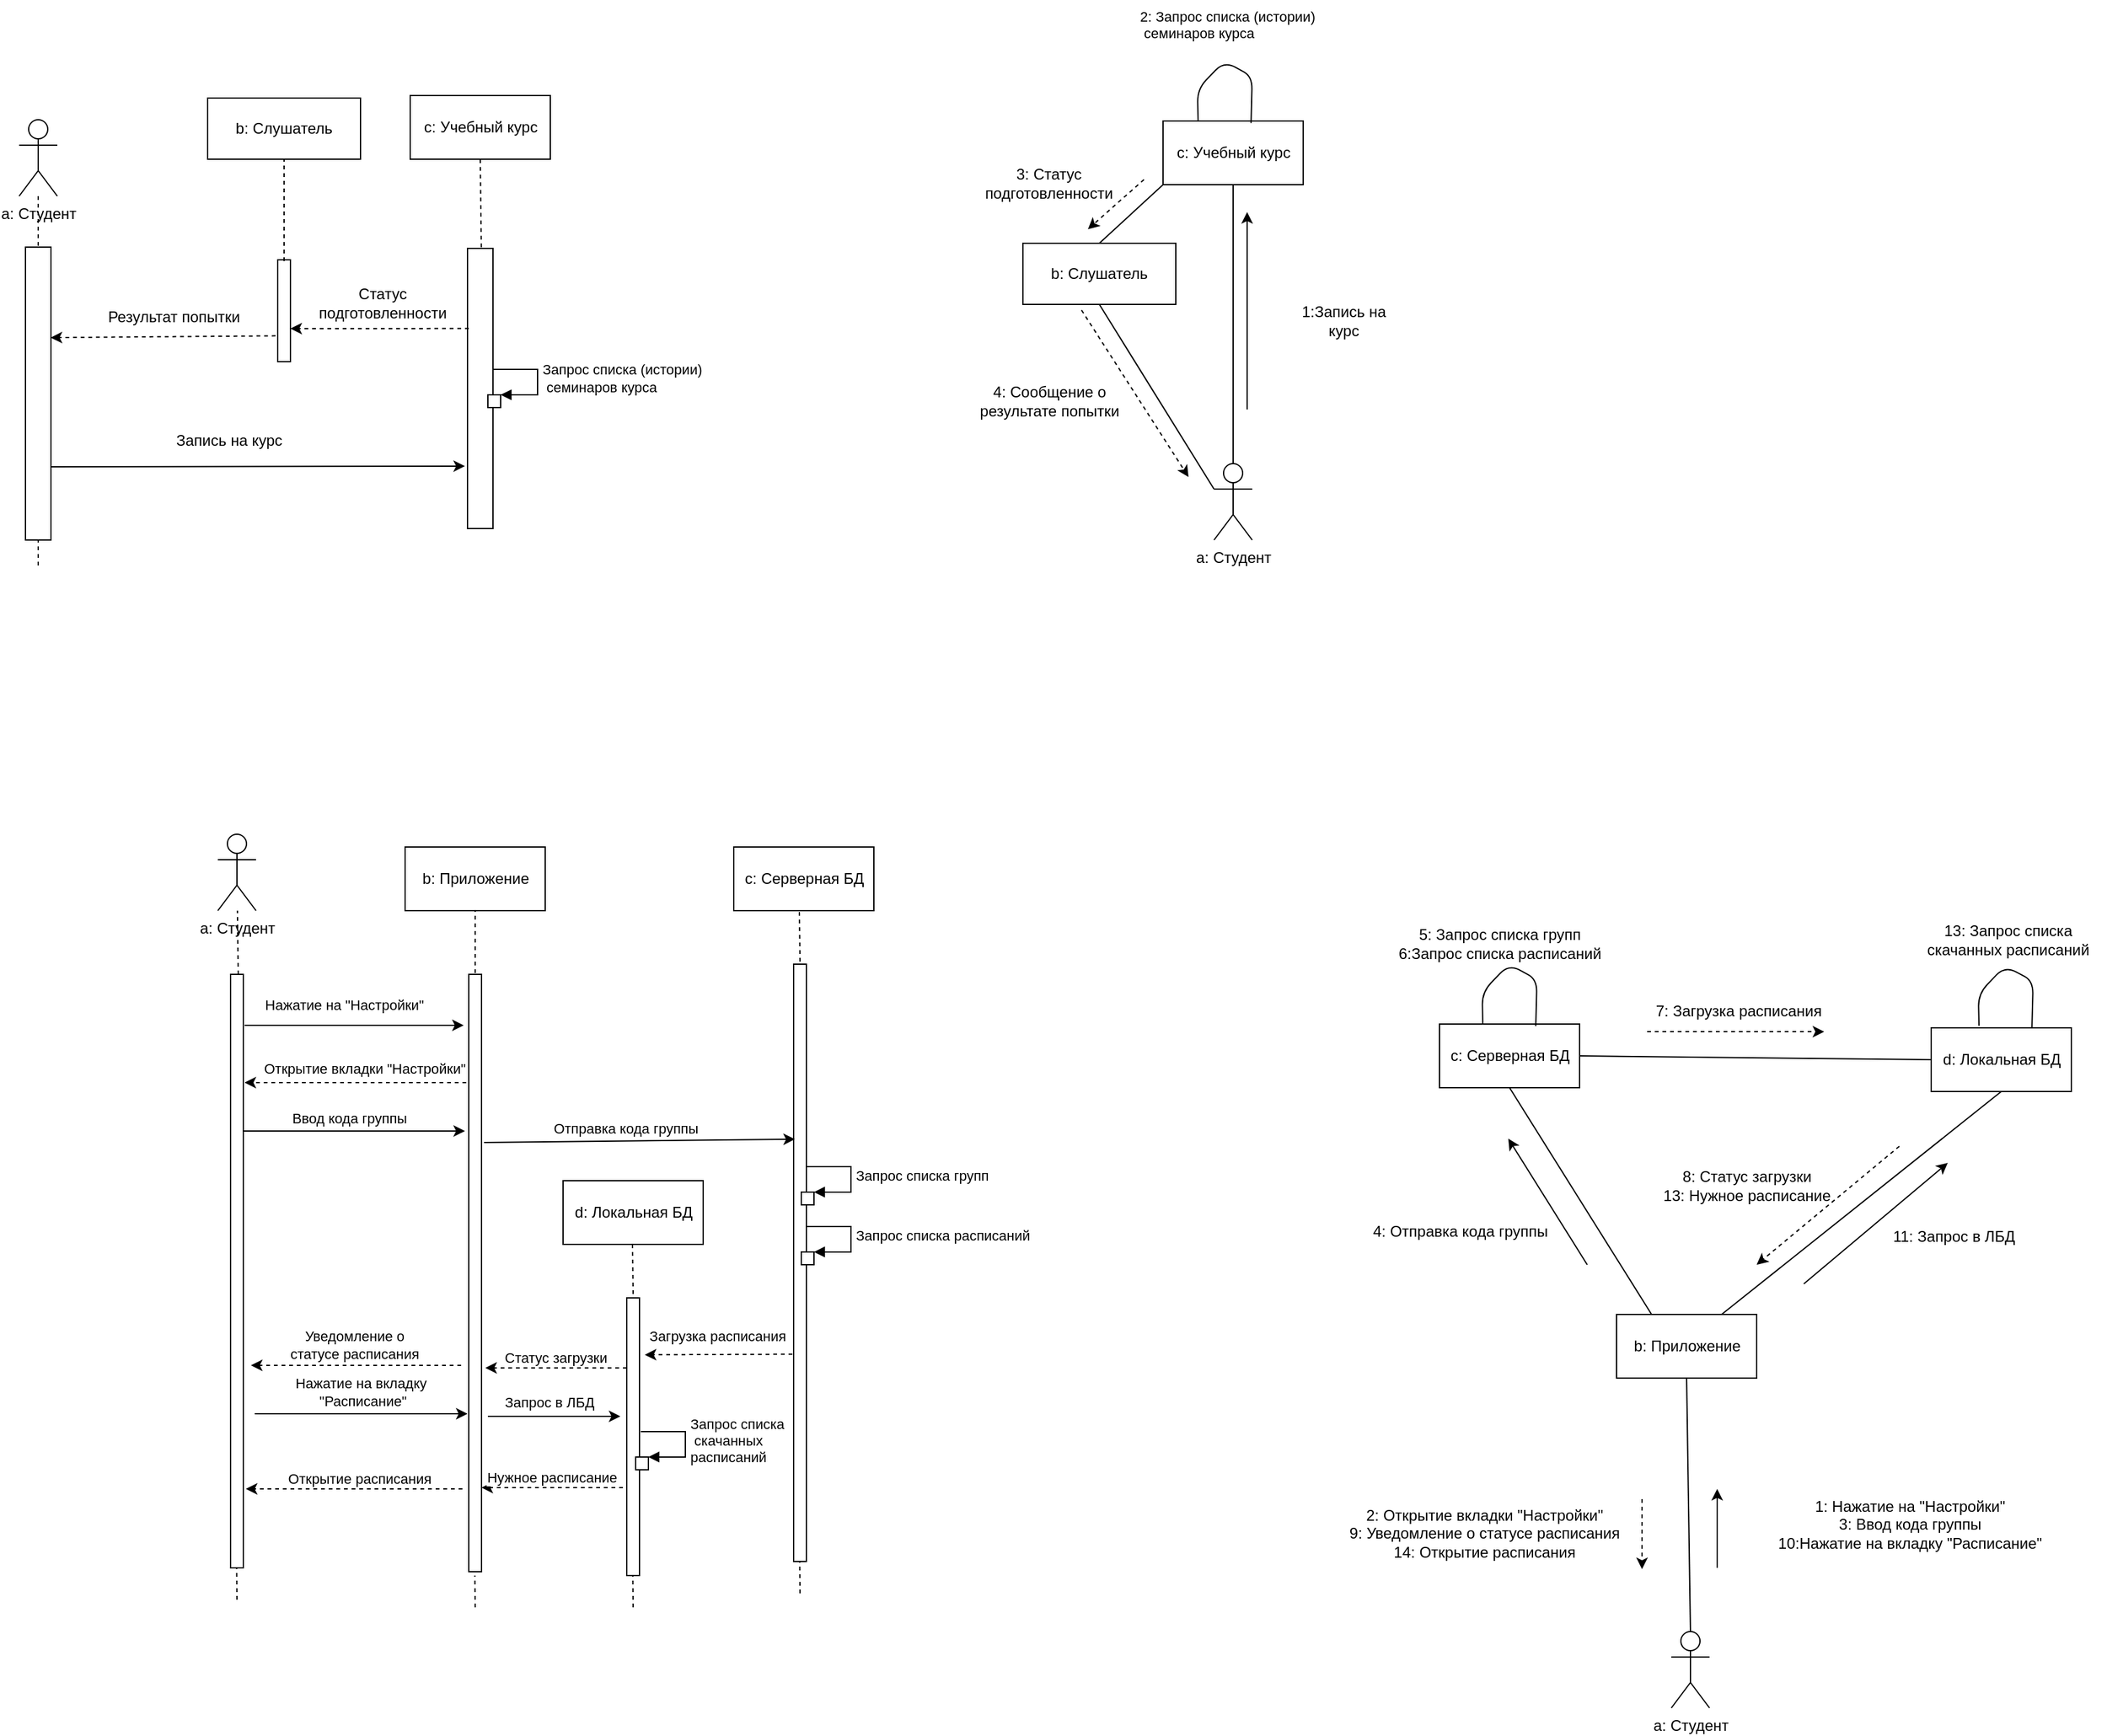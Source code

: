 <mxfile version="14.5.1" type="github">
  <diagram name="Page-1" id="13e1069c-82ec-6db2-03f1-153e76fe0fe0">
    <mxGraphModel dx="1248" dy="677" grid="0" gridSize="8" guides="1" tooltips="1" connect="1" arrows="1" fold="1" page="0" pageScale="1" pageWidth="1100" pageHeight="850" background="#ffffff" math="0" shadow="0">
      <root>
        <mxCell id="0" />
        <mxCell id="1" parent="0" />
        <mxCell id="SPC90-Vw6357-PJYSrUA-3" value="" style="edgeStyle=orthogonalEdgeStyle;rounded=0;orthogonalLoop=1;jettySize=auto;html=1;endArrow=none;endFill=0;dashed=1;" parent="1" source="SPC90-Vw6357-PJYSrUA-1" target="SPC90-Vw6357-PJYSrUA-2" edge="1">
          <mxGeometry relative="1" as="geometry" />
        </mxCell>
        <mxCell id="SPC90-Vw6357-PJYSrUA-1" value="а: Студент" style="shape=umlActor;verticalLabelPosition=bottom;verticalAlign=top;html=1;outlineConnect=0;" parent="1" vertex="1">
          <mxGeometry x="230" y="250" width="30" height="60" as="geometry" />
        </mxCell>
        <mxCell id="SPC90-Vw6357-PJYSrUA-2" value="" style="rounded=0;whiteSpace=wrap;html=1;" parent="1" vertex="1">
          <mxGeometry x="235" y="350" width="20" height="230" as="geometry" />
        </mxCell>
        <mxCell id="SPC90-Vw6357-PJYSrUA-4" value="" style="endArrow=none;dashed=1;html=1;strokeWidth=1;entryX=0.5;entryY=1;entryDx=0;entryDy=0;jumpSize=4;" parent="1" target="SPC90-Vw6357-PJYSrUA-2" edge="1">
          <mxGeometry width="50" height="50" relative="1" as="geometry">
            <mxPoint x="245" y="600" as="sourcePoint" />
            <mxPoint x="270" y="460" as="targetPoint" />
          </mxGeometry>
        </mxCell>
        <mxCell id="SPC90-Vw6357-PJYSrUA-5" value="" style="html=1;points=[];perimeter=orthogonalPerimeter;" parent="1" vertex="1">
          <mxGeometry x="582" y="351" width="20" height="220" as="geometry" />
        </mxCell>
        <mxCell id="SPC90-Vw6357-PJYSrUA-6" value="c: Учебный курс" style="html=1;" parent="1" vertex="1">
          <mxGeometry x="537" y="231" width="110" height="50" as="geometry" />
        </mxCell>
        <mxCell id="SPC90-Vw6357-PJYSrUA-7" value="" style="html=1;points=[];perimeter=orthogonalPerimeter;" parent="1" vertex="1">
          <mxGeometry x="598" y="466" width="10" height="10" as="geometry" />
        </mxCell>
        <mxCell id="SPC90-Vw6357-PJYSrUA-8" value="&lt;div&gt;Запрос списка (истории)&lt;/div&gt;&lt;div&gt;&amp;nbsp;семинаров курса&lt;/div&gt;" style="edgeStyle=orthogonalEdgeStyle;html=1;align=left;spacingLeft=2;endArrow=block;rounded=0;entryX=1;entryY=0;strokeWidth=1;exitX=0.999;exitY=0.432;exitDx=0;exitDy=0;exitPerimeter=0;" parent="1" source="SPC90-Vw6357-PJYSrUA-5" target="SPC90-Vw6357-PJYSrUA-7" edge="1">
          <mxGeometry relative="1" as="geometry">
            <mxPoint x="607" y="446" as="sourcePoint" />
            <Array as="points">
              <mxPoint x="637" y="446" />
              <mxPoint x="637" y="466" />
            </Array>
          </mxGeometry>
        </mxCell>
        <mxCell id="SPC90-Vw6357-PJYSrUA-9" value="" style="endArrow=none;dashed=1;html=1;strokeWidth=1;entryX=0.5;entryY=1;entryDx=0;entryDy=0;exitX=0.542;exitY=-0.004;exitDx=0;exitDy=0;exitPerimeter=0;" parent="1" source="SPC90-Vw6357-PJYSrUA-5" target="SPC90-Vw6357-PJYSrUA-6" edge="1">
          <mxGeometry width="50" height="50" relative="1" as="geometry">
            <mxPoint x="694" y="473" as="sourcePoint" />
            <mxPoint x="744" y="423" as="targetPoint" />
          </mxGeometry>
        </mxCell>
        <mxCell id="SPC90-Vw6357-PJYSrUA-10" value="" style="endArrow=classic;html=1;strokeWidth=1;exitX=1;exitY=0.75;exitDx=0;exitDy=0;entryX=-0.1;entryY=0.777;entryDx=0;entryDy=0;entryPerimeter=0;" parent="1" target="SPC90-Vw6357-PJYSrUA-5" edge="1" source="SPC90-Vw6357-PJYSrUA-2">
          <mxGeometry width="50" height="50" relative="1" as="geometry">
            <mxPoint x="257" y="384" as="sourcePoint" />
            <mxPoint x="300" y="388" as="targetPoint" />
          </mxGeometry>
        </mxCell>
        <mxCell id="SPC90-Vw6357-PJYSrUA-11" value="" style="endArrow=classic;html=1;strokeWidth=1;entryX=0.99;entryY=0.309;entryDx=0;entryDy=0;dashed=1;exitX=-0.167;exitY=0.746;exitDx=0;exitDy=0;exitPerimeter=0;entryPerimeter=0;" parent="1" target="SPC90-Vw6357-PJYSrUA-2" edge="1" source="wsNFyeK46Jh9DSq6bKaL-2">
          <mxGeometry width="50" height="50" relative="1" as="geometry">
            <mxPoint x="324" y="535" as="sourcePoint" />
            <mxPoint x="450" y="424" as="targetPoint" />
          </mxGeometry>
        </mxCell>
        <mxCell id="SPC90-Vw6357-PJYSrUA-12" value="Запись на курс" style="text;html=1;strokeColor=none;fillColor=none;align=center;verticalAlign=middle;whiteSpace=wrap;rounded=0;" parent="1" vertex="1">
          <mxGeometry x="351" y="492" width="88" height="20" as="geometry" />
        </mxCell>
        <mxCell id="SPC90-Vw6357-PJYSrUA-13" value="&amp;nbsp;Результат попытки" style="text;html=1;strokeColor=none;fillColor=none;align=center;verticalAlign=middle;whiteSpace=wrap;rounded=0;" parent="1" vertex="1">
          <mxGeometry x="294" y="395" width="112" height="20" as="geometry" />
        </mxCell>
        <mxCell id="SPC90-Vw6357-PJYSrUA-14" value="а: Студент" style="shape=umlActor;verticalLabelPosition=bottom;verticalAlign=top;html=1;outlineConnect=0;" parent="1" vertex="1">
          <mxGeometry x="1168" y="520" width="30" height="60" as="geometry" />
        </mxCell>
        <mxCell id="SPC90-Vw6357-PJYSrUA-15" value="с: Учебный курс" style="html=1;" parent="1" vertex="1">
          <mxGeometry x="1128" y="251" width="110" height="50" as="geometry" />
        </mxCell>
        <mxCell id="SPC90-Vw6357-PJYSrUA-17" value="" style="endArrow=none;html=1;strokeWidth=1;entryX=0.5;entryY=1;entryDx=0;entryDy=0;exitX=0.5;exitY=0;exitDx=0;exitDy=0;exitPerimeter=0;" parent="1" source="SPC90-Vw6357-PJYSrUA-14" target="SPC90-Vw6357-PJYSrUA-15" edge="1">
          <mxGeometry width="50" height="50" relative="1" as="geometry">
            <mxPoint x="1066" y="431" as="sourcePoint" />
            <mxPoint x="1116" y="381" as="targetPoint" />
          </mxGeometry>
        </mxCell>
        <mxCell id="SPC90-Vw6357-PJYSrUA-18" value="" style="endArrow=classic;html=1;strokeWidth=1;" parent="1" edge="1">
          <mxGeometry width="50" height="50" relative="1" as="geometry">
            <mxPoint x="1194" y="477.5" as="sourcePoint" />
            <mxPoint x="1194" y="322.5" as="targetPoint" />
          </mxGeometry>
        </mxCell>
        <mxCell id="SPC90-Vw6357-PJYSrUA-19" value="1:Запись на курс" style="text;html=1;strokeColor=none;fillColor=none;align=center;verticalAlign=middle;whiteSpace=wrap;rounded=0;" parent="1" vertex="1">
          <mxGeometry x="1226" y="398" width="88" height="20" as="geometry" />
        </mxCell>
        <mxCell id="SPC90-Vw6357-PJYSrUA-21" value="" style="endArrow=classic;html=1;strokeWidth=1;dashed=1;" parent="1" edge="1">
          <mxGeometry width="50" height="50" relative="1" as="geometry">
            <mxPoint x="1064" y="399.5" as="sourcePoint" />
            <mxPoint x="1148" y="530.5" as="targetPoint" />
          </mxGeometry>
        </mxCell>
        <mxCell id="SPC90-Vw6357-PJYSrUA-22" value="4: Сообщение о результате попытки" style="text;html=1;strokeColor=none;fillColor=none;align=center;verticalAlign=middle;whiteSpace=wrap;rounded=0;" parent="1" vertex="1">
          <mxGeometry x="982.5" y="461" width="112" height="20" as="geometry" />
        </mxCell>
        <mxCell id="SPC90-Vw6357-PJYSrUA-23" value="" style="endArrow=none;html=1;strokeWidth=1;exitX=0.25;exitY=0;exitDx=0;exitDy=0;entryX=0.628;entryY=0.033;entryDx=0;entryDy=0;entryPerimeter=0;" parent="1" source="SPC90-Vw6357-PJYSrUA-15" target="SPC90-Vw6357-PJYSrUA-15" edge="1">
          <mxGeometry width="50" height="50" relative="1" as="geometry">
            <mxPoint x="1066" y="431" as="sourcePoint" />
            <mxPoint x="1206" y="247" as="targetPoint" />
            <Array as="points">
              <mxPoint x="1155" y="226" />
              <mxPoint x="1176" y="204" />
              <mxPoint x="1198" y="216" />
            </Array>
          </mxGeometry>
        </mxCell>
        <mxCell id="SPC90-Vw6357-PJYSrUA-24" value="&lt;div style=&quot;color: rgb(0 , 0 , 0) ; font-family: &amp;#34;helvetica&amp;#34; ; font-size: 11px ; font-style: normal ; font-weight: 400 ; letter-spacing: normal ; text-align: left ; text-indent: 0px ; text-transform: none ; word-spacing: 0px&quot;&gt;2: Запрос списка (истории)&lt;/div&gt;&lt;div style=&quot;color: rgb(0 , 0 , 0) ; font-family: &amp;#34;helvetica&amp;#34; ; font-size: 11px ; font-style: normal ; font-weight: 400 ; letter-spacing: normal ; text-align: left ; text-indent: 0px ; text-transform: none ; word-spacing: 0px&quot;&gt;&amp;nbsp;семинаров курса&lt;/div&gt;" style="text;whiteSpace=wrap;html=1;" parent="1" vertex="1">
          <mxGeometry x="1108" y="156" width="143" height="40" as="geometry" />
        </mxCell>
        <mxCell id="SPC90-Vw6357-PJYSrUA-25" value="а: Студент" style="shape=umlActor;verticalLabelPosition=bottom;verticalAlign=top;html=1;outlineConnect=0;" parent="1" vertex="1">
          <mxGeometry x="386" y="811" width="30" height="60" as="geometry" />
        </mxCell>
        <mxCell id="SPC90-Vw6357-PJYSrUA-26" value="b: Приложение" style="html=1;" parent="1" vertex="1">
          <mxGeometry x="533" y="821" width="110" height="50" as="geometry" />
        </mxCell>
        <mxCell id="SPC90-Vw6357-PJYSrUA-27" value="c: Серверная БД" style="html=1;" parent="1" vertex="1">
          <mxGeometry x="791" y="821" width="110" height="50" as="geometry" />
        </mxCell>
        <mxCell id="SPC90-Vw6357-PJYSrUA-28" value="d: Локальная БД" style="html=1;" parent="1" vertex="1">
          <mxGeometry x="657" y="1083" width="110" height="50" as="geometry" />
        </mxCell>
        <mxCell id="SPC90-Vw6357-PJYSrUA-29" value="" style="html=1;points=[];perimeter=orthogonalPerimeter;" parent="1" vertex="1">
          <mxGeometry x="396" y="921" width="10" height="466" as="geometry" />
        </mxCell>
        <mxCell id="wsNFyeK46Jh9DSq6bKaL-1" value="b: Слушатель" style="rounded=0;whiteSpace=wrap;html=1;" vertex="1" parent="1">
          <mxGeometry x="378" y="233" width="120" height="48" as="geometry" />
        </mxCell>
        <mxCell id="wsNFyeK46Jh9DSq6bKaL-2" value="" style="html=1;points=[];perimeter=orthogonalPerimeter;" vertex="1" parent="1">
          <mxGeometry x="433" y="360" width="10" height="80" as="geometry" />
        </mxCell>
        <mxCell id="wsNFyeK46Jh9DSq6bKaL-3" value="" style="endArrow=none;dashed=1;html=1;entryX=0.5;entryY=1;entryDx=0;entryDy=0;" edge="1" parent="1" target="wsNFyeK46Jh9DSq6bKaL-1">
          <mxGeometry width="50" height="50" relative="1" as="geometry">
            <mxPoint x="438" y="361" as="sourcePoint" />
            <mxPoint x="558" y="406" as="targetPoint" />
          </mxGeometry>
        </mxCell>
        <mxCell id="wsNFyeK46Jh9DSq6bKaL-5" value="" style="endArrow=classic;html=1;entryX=1;entryY=0.675;entryDx=0;entryDy=0;entryPerimeter=0;exitX=0.05;exitY=0.286;exitDx=0;exitDy=0;exitPerimeter=0;dashed=1;" edge="1" parent="1" source="SPC90-Vw6357-PJYSrUA-5" target="wsNFyeK46Jh9DSq6bKaL-2">
          <mxGeometry width="50" height="50" relative="1" as="geometry">
            <mxPoint x="404" y="520" as="sourcePoint" />
            <mxPoint x="454" y="470" as="targetPoint" />
          </mxGeometry>
        </mxCell>
        <mxCell id="wsNFyeK46Jh9DSq6bKaL-6" value="Статус подготовленности" style="text;html=1;strokeColor=none;fillColor=none;align=center;verticalAlign=middle;whiteSpace=wrap;rounded=0;" vertex="1" parent="1">
          <mxGeometry x="465" y="384" width="101" height="20" as="geometry" />
        </mxCell>
        <mxCell id="wsNFyeK46Jh9DSq6bKaL-7" value="b: Слушатель" style="rounded=0;whiteSpace=wrap;html=1;" vertex="1" parent="1">
          <mxGeometry x="1018" y="347" width="120" height="48" as="geometry" />
        </mxCell>
        <mxCell id="wsNFyeK46Jh9DSq6bKaL-9" value="" style="endArrow=classic;html=1;strokeWidth=1;dashed=1;" edge="1" parent="1">
          <mxGeometry width="50" height="50" relative="1" as="geometry">
            <mxPoint x="1113" y="297" as="sourcePoint" />
            <mxPoint x="1069" y="336" as="targetPoint" />
          </mxGeometry>
        </mxCell>
        <mxCell id="wsNFyeK46Jh9DSq6bKaL-10" value="3: Статус подготовленности" style="text;html=1;strokeColor=none;fillColor=none;align=center;verticalAlign=middle;whiteSpace=wrap;rounded=0;" vertex="1" parent="1">
          <mxGeometry x="988" y="290" width="101" height="20" as="geometry" />
        </mxCell>
        <mxCell id="wsNFyeK46Jh9DSq6bKaL-11" value="" style="html=1;points=[];perimeter=orthogonalPerimeter;" vertex="1" parent="1">
          <mxGeometry x="583" y="921" width="10" height="469" as="geometry" />
        </mxCell>
        <mxCell id="wsNFyeK46Jh9DSq6bKaL-12" value="" style="html=1;points=[];perimeter=orthogonalPerimeter;" vertex="1" parent="1">
          <mxGeometry x="838" y="913" width="10" height="469" as="geometry" />
        </mxCell>
        <mxCell id="wsNFyeK46Jh9DSq6bKaL-13" value="" style="html=1;points=[];perimeter=orthogonalPerimeter;" vertex="1" parent="1">
          <mxGeometry x="707" y="1175" width="10" height="218" as="geometry" />
        </mxCell>
        <mxCell id="wsNFyeK46Jh9DSq6bKaL-14" value="" style="endArrow=classic;html=1;" edge="1" parent="1">
          <mxGeometry width="50" height="50" relative="1" as="geometry">
            <mxPoint x="407" y="961" as="sourcePoint" />
            <mxPoint x="579" y="961" as="targetPoint" />
          </mxGeometry>
        </mxCell>
        <mxCell id="wsNFyeK46Jh9DSq6bKaL-16" value="Нажатие на &quot;Настройки&quot;" style="edgeLabel;html=1;align=center;verticalAlign=middle;resizable=0;points=[];" vertex="1" connectable="0" parent="wsNFyeK46Jh9DSq6bKaL-14">
          <mxGeometry x="-0.333" y="-1" relative="1" as="geometry">
            <mxPoint x="20.24" y="-17.28" as="offset" />
          </mxGeometry>
        </mxCell>
        <mxCell id="wsNFyeK46Jh9DSq6bKaL-15" value="" style="endArrow=classic;html=1;" edge="1" parent="1">
          <mxGeometry width="50" height="50" relative="1" as="geometry">
            <mxPoint x="406" y="1044" as="sourcePoint" />
            <mxPoint x="580" y="1044" as="targetPoint" />
          </mxGeometry>
        </mxCell>
        <mxCell id="wsNFyeK46Jh9DSq6bKaL-20" value="Ввод кода группы" style="edgeLabel;html=1;align=center;verticalAlign=middle;resizable=0;points=[];" vertex="1" connectable="0" parent="wsNFyeK46Jh9DSq6bKaL-15">
          <mxGeometry x="-0.206" y="-2" relative="1" as="geometry">
            <mxPoint x="13.97" y="-12.04" as="offset" />
          </mxGeometry>
        </mxCell>
        <mxCell id="wsNFyeK46Jh9DSq6bKaL-17" value="" style="endArrow=classic;html=1;dashed=1;" edge="1" parent="1">
          <mxGeometry width="50" height="50" relative="1" as="geometry">
            <mxPoint x="581" y="1006" as="sourcePoint" />
            <mxPoint x="407" y="1006" as="targetPoint" />
          </mxGeometry>
        </mxCell>
        <mxCell id="wsNFyeK46Jh9DSq6bKaL-19" value="Открытие вкладки &quot;Настройки&quot;" style="edgeLabel;html=1;align=center;verticalAlign=middle;resizable=0;points=[];" vertex="1" connectable="0" parent="wsNFyeK46Jh9DSq6bKaL-17">
          <mxGeometry x="-0.122" y="2" relative="1" as="geometry">
            <mxPoint x="-3.45" y="-13.55" as="offset" />
          </mxGeometry>
        </mxCell>
        <mxCell id="wsNFyeK46Jh9DSq6bKaL-21" value="" style="endArrow=classic;html=1;entryX=0.1;entryY=0.293;entryDx=0;entryDy=0;entryPerimeter=0;" edge="1" parent="1" target="wsNFyeK46Jh9DSq6bKaL-12">
          <mxGeometry width="50" height="50" relative="1" as="geometry">
            <mxPoint x="595" y="1053" as="sourcePoint" />
            <mxPoint x="832" y="1049" as="targetPoint" />
          </mxGeometry>
        </mxCell>
        <mxCell id="wsNFyeK46Jh9DSq6bKaL-22" value="Отправка кода группы" style="edgeLabel;html=1;align=center;verticalAlign=middle;resizable=0;points=[];" vertex="1" connectable="0" parent="wsNFyeK46Jh9DSq6bKaL-21">
          <mxGeometry x="-0.206" y="-2" relative="1" as="geometry">
            <mxPoint x="13.97" y="-12.04" as="offset" />
          </mxGeometry>
        </mxCell>
        <mxCell id="wsNFyeK46Jh9DSq6bKaL-23" value="" style="html=1;points=[];perimeter=orthogonalPerimeter;" vertex="1" parent="1">
          <mxGeometry x="844" y="1091.97" width="10" height="10" as="geometry" />
        </mxCell>
        <mxCell id="wsNFyeK46Jh9DSq6bKaL-24" value="&lt;div&gt;Запрос списка групп&lt;/div&gt;" style="edgeStyle=orthogonalEdgeStyle;html=1;align=left;spacingLeft=2;endArrow=block;rounded=0;entryX=1;entryY=0;strokeWidth=1;exitX=0.999;exitY=0.432;exitDx=0;exitDy=0;exitPerimeter=0;" edge="1" parent="1" target="wsNFyeK46Jh9DSq6bKaL-23">
          <mxGeometry relative="1" as="geometry">
            <mxPoint x="847.98" y="1072.01" as="sourcePoint" />
            <Array as="points">
              <mxPoint x="883" y="1071.97" />
              <mxPoint x="883" y="1091.97" />
            </Array>
          </mxGeometry>
        </mxCell>
        <mxCell id="wsNFyeK46Jh9DSq6bKaL-25" value="" style="html=1;points=[];perimeter=orthogonalPerimeter;" vertex="1" parent="1">
          <mxGeometry x="844" y="1138.96" width="10" height="10" as="geometry" />
        </mxCell>
        <mxCell id="wsNFyeK46Jh9DSq6bKaL-26" value="&lt;div&gt;Запрос списка расписаний&lt;/div&gt;" style="edgeStyle=orthogonalEdgeStyle;html=1;align=left;spacingLeft=2;endArrow=block;rounded=0;entryX=1;entryY=0;strokeWidth=1;exitX=0.999;exitY=0.432;exitDx=0;exitDy=0;exitPerimeter=0;" edge="1" parent="1" target="wsNFyeK46Jh9DSq6bKaL-25">
          <mxGeometry relative="1" as="geometry">
            <mxPoint x="847.98" y="1119" as="sourcePoint" />
            <Array as="points">
              <mxPoint x="883" y="1118.96" />
              <mxPoint x="883" y="1138.96" />
            </Array>
          </mxGeometry>
        </mxCell>
        <mxCell id="wsNFyeK46Jh9DSq6bKaL-27" value="" style="endArrow=classic;html=1;dashed=1;exitX=-0.1;exitY=0.653;exitDx=0;exitDy=0;exitPerimeter=0;entryX=1.417;entryY=0.205;entryDx=0;entryDy=0;entryPerimeter=0;" edge="1" parent="1" source="wsNFyeK46Jh9DSq6bKaL-12" target="wsNFyeK46Jh9DSq6bKaL-13">
          <mxGeometry width="50" height="50" relative="1" as="geometry">
            <mxPoint x="771" y="1379" as="sourcePoint" />
            <mxPoint x="821" y="1329" as="targetPoint" />
          </mxGeometry>
        </mxCell>
        <mxCell id="wsNFyeK46Jh9DSq6bKaL-28" value="Загрузка расписания" style="edgeLabel;html=1;align=center;verticalAlign=middle;resizable=0;points=[];" vertex="1" connectable="0" parent="wsNFyeK46Jh9DSq6bKaL-27">
          <mxGeometry x="-0.167" y="2" relative="1" as="geometry">
            <mxPoint x="-10.77" y="-16.44" as="offset" />
          </mxGeometry>
        </mxCell>
        <mxCell id="wsNFyeK46Jh9DSq6bKaL-29" value="" style="endArrow=classic;html=1;dashed=1;" edge="1" parent="1">
          <mxGeometry width="50" height="50" relative="1" as="geometry">
            <mxPoint x="707" y="1230" as="sourcePoint" />
            <mxPoint x="596" y="1230" as="targetPoint" />
          </mxGeometry>
        </mxCell>
        <mxCell id="wsNFyeK46Jh9DSq6bKaL-30" value="Статус загрузки" style="edgeLabel;html=1;align=center;verticalAlign=middle;resizable=0;points=[];" vertex="1" connectable="0" parent="wsNFyeK46Jh9DSq6bKaL-29">
          <mxGeometry x="-0.167" y="2" relative="1" as="geometry">
            <mxPoint x="-10.02" y="-10.5" as="offset" />
          </mxGeometry>
        </mxCell>
        <mxCell id="wsNFyeK46Jh9DSq6bKaL-31" value="" style="endArrow=classic;html=1;dashed=1;" edge="1" parent="1">
          <mxGeometry width="50" height="50" relative="1" as="geometry">
            <mxPoint x="577" y="1228" as="sourcePoint" />
            <mxPoint x="412" y="1228" as="targetPoint" />
          </mxGeometry>
        </mxCell>
        <mxCell id="wsNFyeK46Jh9DSq6bKaL-32" value="Уведомление о &lt;br&gt;статусе расписания" style="edgeLabel;html=1;align=center;verticalAlign=middle;resizable=0;points=[];" vertex="1" connectable="0" parent="wsNFyeK46Jh9DSq6bKaL-31">
          <mxGeometry x="-0.167" y="2" relative="1" as="geometry">
            <mxPoint x="-16.03" y="-18" as="offset" />
          </mxGeometry>
        </mxCell>
        <mxCell id="wsNFyeK46Jh9DSq6bKaL-33" value="" style="endArrow=classic;html=1;" edge="1" parent="1">
          <mxGeometry width="50" height="50" relative="1" as="geometry">
            <mxPoint x="415" y="1266" as="sourcePoint" />
            <mxPoint x="582" y="1266" as="targetPoint" />
          </mxGeometry>
        </mxCell>
        <mxCell id="wsNFyeK46Jh9DSq6bKaL-34" value="Нажатие на вкладку&lt;br&gt;&amp;nbsp;&quot;Расписание&quot;" style="edgeLabel;html=1;align=center;verticalAlign=middle;resizable=0;points=[];" vertex="1" connectable="0" parent="wsNFyeK46Jh9DSq6bKaL-33">
          <mxGeometry x="0.222" y="-1" relative="1" as="geometry">
            <mxPoint x="-19.35" y="-18" as="offset" />
          </mxGeometry>
        </mxCell>
        <mxCell id="wsNFyeK46Jh9DSq6bKaL-35" value="" style="endArrow=classic;html=1;" edge="1" parent="1">
          <mxGeometry width="50" height="50" relative="1" as="geometry">
            <mxPoint x="598" y="1268" as="sourcePoint" />
            <mxPoint x="702" y="1268" as="targetPoint" />
          </mxGeometry>
        </mxCell>
        <mxCell id="wsNFyeK46Jh9DSq6bKaL-36" value="Запрос в ЛБД" style="edgeLabel;html=1;align=center;verticalAlign=middle;resizable=0;points=[];" vertex="1" connectable="0" parent="wsNFyeK46Jh9DSq6bKaL-35">
          <mxGeometry x="0.222" y="-1" relative="1" as="geometry">
            <mxPoint x="-16.07" y="-12" as="offset" />
          </mxGeometry>
        </mxCell>
        <mxCell id="wsNFyeK46Jh9DSq6bKaL-37" value="" style="html=1;points=[];perimeter=orthogonalPerimeter;" vertex="1" parent="1">
          <mxGeometry x="714" y="1299.96" width="10" height="10" as="geometry" />
        </mxCell>
        <mxCell id="wsNFyeK46Jh9DSq6bKaL-38" value="&lt;div&gt;Запрос списка&lt;/div&gt;&lt;div&gt;&amp;nbsp;скачанных&amp;nbsp;&lt;/div&gt;&lt;div&gt;расписаний&lt;/div&gt;" style="edgeStyle=orthogonalEdgeStyle;html=1;align=left;spacingLeft=2;endArrow=block;rounded=0;entryX=1;entryY=0;strokeWidth=1;exitX=0.999;exitY=0.432;exitDx=0;exitDy=0;exitPerimeter=0;" edge="1" parent="1" target="wsNFyeK46Jh9DSq6bKaL-37">
          <mxGeometry relative="1" as="geometry">
            <mxPoint x="717.98" y="1280" as="sourcePoint" />
            <Array as="points">
              <mxPoint x="753" y="1279.96" />
              <mxPoint x="753" y="1299.96" />
            </Array>
          </mxGeometry>
        </mxCell>
        <mxCell id="wsNFyeK46Jh9DSq6bKaL-39" value="" style="endArrow=classic;html=1;dashed=1;" edge="1" parent="1">
          <mxGeometry width="50" height="50" relative="1" as="geometry">
            <mxPoint x="704" y="1324" as="sourcePoint" />
            <mxPoint x="593" y="1324" as="targetPoint" />
          </mxGeometry>
        </mxCell>
        <mxCell id="wsNFyeK46Jh9DSq6bKaL-40" value="Нужное расписание" style="edgeLabel;html=1;align=center;verticalAlign=middle;resizable=0;points=[];" vertex="1" connectable="0" parent="wsNFyeK46Jh9DSq6bKaL-39">
          <mxGeometry x="-0.167" y="2" relative="1" as="geometry">
            <mxPoint x="-10.02" y="-10.5" as="offset" />
          </mxGeometry>
        </mxCell>
        <mxCell id="wsNFyeK46Jh9DSq6bKaL-41" value="" style="endArrow=classic;html=1;dashed=1;" edge="1" parent="1">
          <mxGeometry width="50" height="50" relative="1" as="geometry">
            <mxPoint x="578" y="1325" as="sourcePoint" />
            <mxPoint x="408" y="1325" as="targetPoint" />
          </mxGeometry>
        </mxCell>
        <mxCell id="wsNFyeK46Jh9DSq6bKaL-42" value="Открытие расписания" style="edgeLabel;html=1;align=center;verticalAlign=middle;resizable=0;points=[];" vertex="1" connectable="0" parent="wsNFyeK46Jh9DSq6bKaL-41">
          <mxGeometry x="-0.167" y="2" relative="1" as="geometry">
            <mxPoint x="-10.02" y="-10.5" as="offset" />
          </mxGeometry>
        </mxCell>
        <mxCell id="wsNFyeK46Jh9DSq6bKaL-43" value="" style="endArrow=none;dashed=1;html=1;exitX=0.6;exitY=0;exitDx=0;exitDy=0;exitPerimeter=0;" edge="1" parent="1" source="SPC90-Vw6357-PJYSrUA-29" target="SPC90-Vw6357-PJYSrUA-25">
          <mxGeometry width="50" height="50" relative="1" as="geometry">
            <mxPoint x="453" y="1196" as="sourcePoint" />
            <mxPoint x="503" y="1146" as="targetPoint" />
          </mxGeometry>
        </mxCell>
        <mxCell id="wsNFyeK46Jh9DSq6bKaL-44" value="" style="endArrow=none;dashed=1;html=1;exitX=0.5;exitY=-0.002;exitDx=0;exitDy=0;exitPerimeter=0;entryX=0.5;entryY=1;entryDx=0;entryDy=0;" edge="1" parent="1" source="wsNFyeK46Jh9DSq6bKaL-11" target="SPC90-Vw6357-PJYSrUA-26">
          <mxGeometry width="50" height="50" relative="1" as="geometry">
            <mxPoint x="410" y="929" as="sourcePoint" />
            <mxPoint x="409.375" y="879" as="targetPoint" />
          </mxGeometry>
        </mxCell>
        <mxCell id="wsNFyeK46Jh9DSq6bKaL-45" value="" style="endArrow=none;dashed=1;html=1;entryX=0.5;entryY=1;entryDx=0;entryDy=0;" edge="1" parent="1">
          <mxGeometry width="50" height="50" relative="1" as="geometry">
            <mxPoint x="843" y="911" as="sourcePoint" />
            <mxPoint x="842.5" y="871.94" as="targetPoint" />
          </mxGeometry>
        </mxCell>
        <mxCell id="wsNFyeK46Jh9DSq6bKaL-46" value="" style="endArrow=none;dashed=1;html=1;entryX=0.5;entryY=1;entryDx=0;entryDy=0;" edge="1" parent="1">
          <mxGeometry width="50" height="50" relative="1" as="geometry">
            <mxPoint x="712" y="1172" as="sourcePoint" />
            <mxPoint x="711.5" y="1133" as="targetPoint" />
          </mxGeometry>
        </mxCell>
        <mxCell id="wsNFyeK46Jh9DSq6bKaL-47" value="" style="endArrow=none;dashed=1;html=1;entryX=0.5;entryY=1;entryDx=0;entryDy=0;" edge="1" parent="1">
          <mxGeometry width="50" height="50" relative="1" as="geometry">
            <mxPoint x="712" y="1418" as="sourcePoint" />
            <mxPoint x="711.75" y="1393" as="targetPoint" />
          </mxGeometry>
        </mxCell>
        <mxCell id="wsNFyeK46Jh9DSq6bKaL-48" value="" style="endArrow=none;dashed=1;html=1;entryX=0.5;entryY=1;entryDx=0;entryDy=0;" edge="1" parent="1">
          <mxGeometry width="50" height="50" relative="1" as="geometry">
            <mxPoint x="588.01" y="1418" as="sourcePoint" />
            <mxPoint x="587.76" y="1393" as="targetPoint" />
          </mxGeometry>
        </mxCell>
        <mxCell id="wsNFyeK46Jh9DSq6bKaL-49" value="" style="endArrow=none;dashed=1;html=1;entryX=0.5;entryY=1;entryDx=0;entryDy=0;" edge="1" parent="1">
          <mxGeometry width="50" height="50" relative="1" as="geometry">
            <mxPoint x="843.01" y="1407" as="sourcePoint" />
            <mxPoint x="842.76" y="1382" as="targetPoint" />
          </mxGeometry>
        </mxCell>
        <mxCell id="wsNFyeK46Jh9DSq6bKaL-50" value="" style="endArrow=none;dashed=1;html=1;entryX=0.5;entryY=1;entryDx=0;entryDy=0;" edge="1" parent="1">
          <mxGeometry width="50" height="50" relative="1" as="geometry">
            <mxPoint x="401.01" y="1412" as="sourcePoint" />
            <mxPoint x="400.76" y="1387" as="targetPoint" />
          </mxGeometry>
        </mxCell>
        <mxCell id="wsNFyeK46Jh9DSq6bKaL-51" value="d: Локальная БД" style="html=1;" vertex="1" parent="1">
          <mxGeometry x="1731" y="963" width="110" height="50" as="geometry" />
        </mxCell>
        <mxCell id="wsNFyeK46Jh9DSq6bKaL-52" value="c: Серверная БД" style="html=1;" vertex="1" parent="1">
          <mxGeometry x="1345" y="960" width="110" height="50" as="geometry" />
        </mxCell>
        <mxCell id="wsNFyeK46Jh9DSq6bKaL-53" value="b: Приложение" style="html=1;" vertex="1" parent="1">
          <mxGeometry x="1484" y="1188" width="110" height="50" as="geometry" />
        </mxCell>
        <mxCell id="wsNFyeK46Jh9DSq6bKaL-54" value="а: Студент" style="shape=umlActor;verticalLabelPosition=bottom;verticalAlign=top;html=1;outlineConnect=0;" vertex="1" parent="1">
          <mxGeometry x="1527" y="1437" width="30" height="60" as="geometry" />
        </mxCell>
        <mxCell id="wsNFyeK46Jh9DSq6bKaL-55" value="" style="endArrow=none;html=1;strokeWidth=1;entryX=0;entryY=1;entryDx=0;entryDy=0;exitX=0.5;exitY=0;exitDx=0;exitDy=0;" edge="1" parent="1" source="wsNFyeK46Jh9DSq6bKaL-7" target="SPC90-Vw6357-PJYSrUA-15">
          <mxGeometry width="50" height="50" relative="1" as="geometry">
            <mxPoint x="1191" y="528" as="sourcePoint" />
            <mxPoint x="1191" y="309.0" as="targetPoint" />
          </mxGeometry>
        </mxCell>
        <mxCell id="wsNFyeK46Jh9DSq6bKaL-57" value="" style="endArrow=none;html=1;strokeWidth=1;entryX=0.5;entryY=1;entryDx=0;entryDy=0;exitX=0;exitY=0.333;exitDx=0;exitDy=0;exitPerimeter=0;" edge="1" parent="1" source="SPC90-Vw6357-PJYSrUA-14" target="wsNFyeK46Jh9DSq6bKaL-7">
          <mxGeometry width="50" height="50" relative="1" as="geometry">
            <mxPoint x="1086" y="355" as="sourcePoint" />
            <mxPoint x="1136" y="309.0" as="targetPoint" />
          </mxGeometry>
        </mxCell>
        <mxCell id="wsNFyeK46Jh9DSq6bKaL-58" value="" style="endArrow=none;html=1;entryX=0.5;entryY=0;entryDx=0;entryDy=0;entryPerimeter=0;exitX=0.5;exitY=1;exitDx=0;exitDy=0;" edge="1" parent="1" source="wsNFyeK46Jh9DSq6bKaL-53" target="wsNFyeK46Jh9DSq6bKaL-54">
          <mxGeometry width="50" height="50" relative="1" as="geometry">
            <mxPoint x="1450" y="1171" as="sourcePoint" />
            <mxPoint x="1500" y="1121" as="targetPoint" />
          </mxGeometry>
        </mxCell>
        <mxCell id="wsNFyeK46Jh9DSq6bKaL-59" value="" style="endArrow=none;html=1;entryX=0.75;entryY=0;entryDx=0;entryDy=0;exitX=0.5;exitY=1;exitDx=0;exitDy=0;" edge="1" parent="1" source="wsNFyeK46Jh9DSq6bKaL-51" target="wsNFyeK46Jh9DSq6bKaL-53">
          <mxGeometry width="50" height="50" relative="1" as="geometry">
            <mxPoint x="1547" y="1174" as="sourcePoint" />
            <mxPoint x="1547" y="1290" as="targetPoint" />
          </mxGeometry>
        </mxCell>
        <mxCell id="wsNFyeK46Jh9DSq6bKaL-60" value="" style="endArrow=none;html=1;entryX=0.25;entryY=0;entryDx=0;entryDy=0;exitX=0.5;exitY=1;exitDx=0;exitDy=0;" edge="1" parent="1" source="wsNFyeK46Jh9DSq6bKaL-52" target="wsNFyeK46Jh9DSq6bKaL-53">
          <mxGeometry width="50" height="50" relative="1" as="geometry">
            <mxPoint x="1555" y="1182" as="sourcePoint" />
            <mxPoint x="1555" y="1298" as="targetPoint" />
          </mxGeometry>
        </mxCell>
        <mxCell id="wsNFyeK46Jh9DSq6bKaL-61" value="" style="endArrow=none;html=1;strokeWidth=1;exitX=0.25;exitY=0;exitDx=0;exitDy=0;entryX=0.628;entryY=0.033;entryDx=0;entryDy=0;entryPerimeter=0;" edge="1" parent="1">
          <mxGeometry width="50" height="50" relative="1" as="geometry">
            <mxPoint x="1379" y="960" as="sourcePoint" />
            <mxPoint x="1420.58" y="961.65" as="targetPoint" />
            <Array as="points">
              <mxPoint x="1378.5" y="935" />
              <mxPoint x="1399.5" y="913" />
              <mxPoint x="1421.5" y="925" />
            </Array>
          </mxGeometry>
        </mxCell>
        <mxCell id="wsNFyeK46Jh9DSq6bKaL-62" value="" style="endArrow=none;html=1;strokeWidth=1;exitX=0.25;exitY=0;exitDx=0;exitDy=0;entryX=0.628;entryY=0.033;entryDx=0;entryDy=0;entryPerimeter=0;" edge="1" parent="1">
          <mxGeometry width="50" height="50" relative="1" as="geometry">
            <mxPoint x="1768.5" y="961.35" as="sourcePoint" />
            <mxPoint x="1810.08" y="963.0" as="targetPoint" />
            <Array as="points">
              <mxPoint x="1768" y="936.35" />
              <mxPoint x="1789" y="914.35" />
              <mxPoint x="1811" y="926.35" />
            </Array>
          </mxGeometry>
        </mxCell>
        <mxCell id="wsNFyeK46Jh9DSq6bKaL-63" value="1: Нажатие на &quot;Настройки&quot;&lt;br&gt;3: Ввод кода группы&lt;br&gt;10:Нажатие на вкладку &quot;Расписание&quot;&lt;br&gt;&amp;nbsp;" style="text;html=1;strokeColor=none;fillColor=none;align=center;verticalAlign=middle;whiteSpace=wrap;rounded=0;" vertex="1" parent="1">
          <mxGeometry x="1588" y="1333" width="253" height="54" as="geometry" />
        </mxCell>
        <mxCell id="wsNFyeK46Jh9DSq6bKaL-64" value="" style="endArrow=classic;html=1;" edge="1" parent="1">
          <mxGeometry width="50" height="50" relative="1" as="geometry">
            <mxPoint x="1563" y="1387" as="sourcePoint" />
            <mxPoint x="1563" y="1325" as="targetPoint" />
          </mxGeometry>
        </mxCell>
        <mxCell id="wsNFyeK46Jh9DSq6bKaL-65" value="" style="endArrow=classic;html=1;dashed=1;" edge="1" parent="1">
          <mxGeometry width="50" height="50" relative="1" as="geometry">
            <mxPoint x="1504" y="1333" as="sourcePoint" />
            <mxPoint x="1504" y="1388" as="targetPoint" />
          </mxGeometry>
        </mxCell>
        <mxCell id="wsNFyeK46Jh9DSq6bKaL-66" value="2: Открытие вкладки &quot;Настройки&quot;&lt;br&gt;9: Уведомление о статусе расписания&lt;br&gt;14: Открытие расписания" style="text;html=1;strokeColor=none;fillColor=none;align=center;verticalAlign=middle;whiteSpace=wrap;rounded=0;" vertex="1" parent="1">
          <mxGeometry x="1258" y="1350" width="245" height="20" as="geometry" />
        </mxCell>
        <mxCell id="wsNFyeK46Jh9DSq6bKaL-69" value="" style="endArrow=classic;html=1;" edge="1" parent="1">
          <mxGeometry width="50" height="50" relative="1" as="geometry">
            <mxPoint x="1461" y="1149" as="sourcePoint" />
            <mxPoint x="1399" y="1050" as="targetPoint" />
          </mxGeometry>
        </mxCell>
        <mxCell id="wsNFyeK46Jh9DSq6bKaL-70" value="4: Отправка кода группы" style="text;html=1;strokeColor=none;fillColor=none;align=center;verticalAlign=middle;whiteSpace=wrap;rounded=0;" vertex="1" parent="1">
          <mxGeometry x="1282" y="1113" width="159" height="20" as="geometry" />
        </mxCell>
        <mxCell id="wsNFyeK46Jh9DSq6bKaL-72" value="5: Запрос списка групп&lt;br&gt;6:Запрос списка расписаний" style="text;html=1;strokeColor=none;fillColor=none;align=center;verticalAlign=middle;whiteSpace=wrap;rounded=0;" vertex="1" parent="1">
          <mxGeometry x="1301" y="887" width="183" height="20" as="geometry" />
        </mxCell>
        <mxCell id="wsNFyeK46Jh9DSq6bKaL-73" value="" style="endArrow=classic;html=1;dashed=1;" edge="1" parent="1">
          <mxGeometry width="50" height="50" relative="1" as="geometry">
            <mxPoint x="1508" y="966" as="sourcePoint" />
            <mxPoint x="1647" y="966" as="targetPoint" />
          </mxGeometry>
        </mxCell>
        <mxCell id="wsNFyeK46Jh9DSq6bKaL-74" value="7: Загрузка расписания" style="text;html=1;strokeColor=none;fillColor=none;align=center;verticalAlign=middle;whiteSpace=wrap;rounded=0;" vertex="1" parent="1">
          <mxGeometry x="1488" y="940" width="184" height="20" as="geometry" />
        </mxCell>
        <mxCell id="wsNFyeK46Jh9DSq6bKaL-75" value="" style="endArrow=none;html=1;entryX=0;entryY=0.5;entryDx=0;entryDy=0;exitX=1;exitY=0.5;exitDx=0;exitDy=0;" edge="1" parent="1" source="wsNFyeK46Jh9DSq6bKaL-52" target="wsNFyeK46Jh9DSq6bKaL-51">
          <mxGeometry width="50" height="50" relative="1" as="geometry">
            <mxPoint x="1230" y="1197" as="sourcePoint" />
            <mxPoint x="1280" y="1147" as="targetPoint" />
          </mxGeometry>
        </mxCell>
        <mxCell id="wsNFyeK46Jh9DSq6bKaL-76" value="" style="endArrow=classic;html=1;dashed=1;" edge="1" parent="1">
          <mxGeometry width="50" height="50" relative="1" as="geometry">
            <mxPoint x="1706" y="1056" as="sourcePoint" />
            <mxPoint x="1594" y="1148.96" as="targetPoint" />
          </mxGeometry>
        </mxCell>
        <mxCell id="wsNFyeK46Jh9DSq6bKaL-77" value="8: Статус загрузки&lt;br&gt;13: Нужное расписание" style="text;html=1;strokeColor=none;fillColor=none;align=center;verticalAlign=middle;whiteSpace=wrap;rounded=0;" vertex="1" parent="1">
          <mxGeometry x="1503" y="1077" width="167" height="20" as="geometry" />
        </mxCell>
        <mxCell id="wsNFyeK46Jh9DSq6bKaL-78" value="" style="endArrow=classic;html=1;" edge="1" parent="1">
          <mxGeometry width="50" height="50" relative="1" as="geometry">
            <mxPoint x="1631" y="1164" as="sourcePoint" />
            <mxPoint x="1744" y="1069" as="targetPoint" />
          </mxGeometry>
        </mxCell>
        <mxCell id="wsNFyeK46Jh9DSq6bKaL-79" value="11: Запрос в ЛБД" style="text;html=1;strokeColor=none;fillColor=none;align=center;verticalAlign=middle;whiteSpace=wrap;rounded=0;" vertex="1" parent="1">
          <mxGeometry x="1691" y="1117" width="116" height="20" as="geometry" />
        </mxCell>
        <mxCell id="wsNFyeK46Jh9DSq6bKaL-80" value="13: Запрос списка скачанных расписаний" style="text;html=1;strokeColor=none;fillColor=none;align=center;verticalAlign=middle;whiteSpace=wrap;rounded=0;" vertex="1" parent="1">
          <mxGeometry x="1715" y="884" width="153" height="20" as="geometry" />
        </mxCell>
      </root>
    </mxGraphModel>
  </diagram>
</mxfile>
